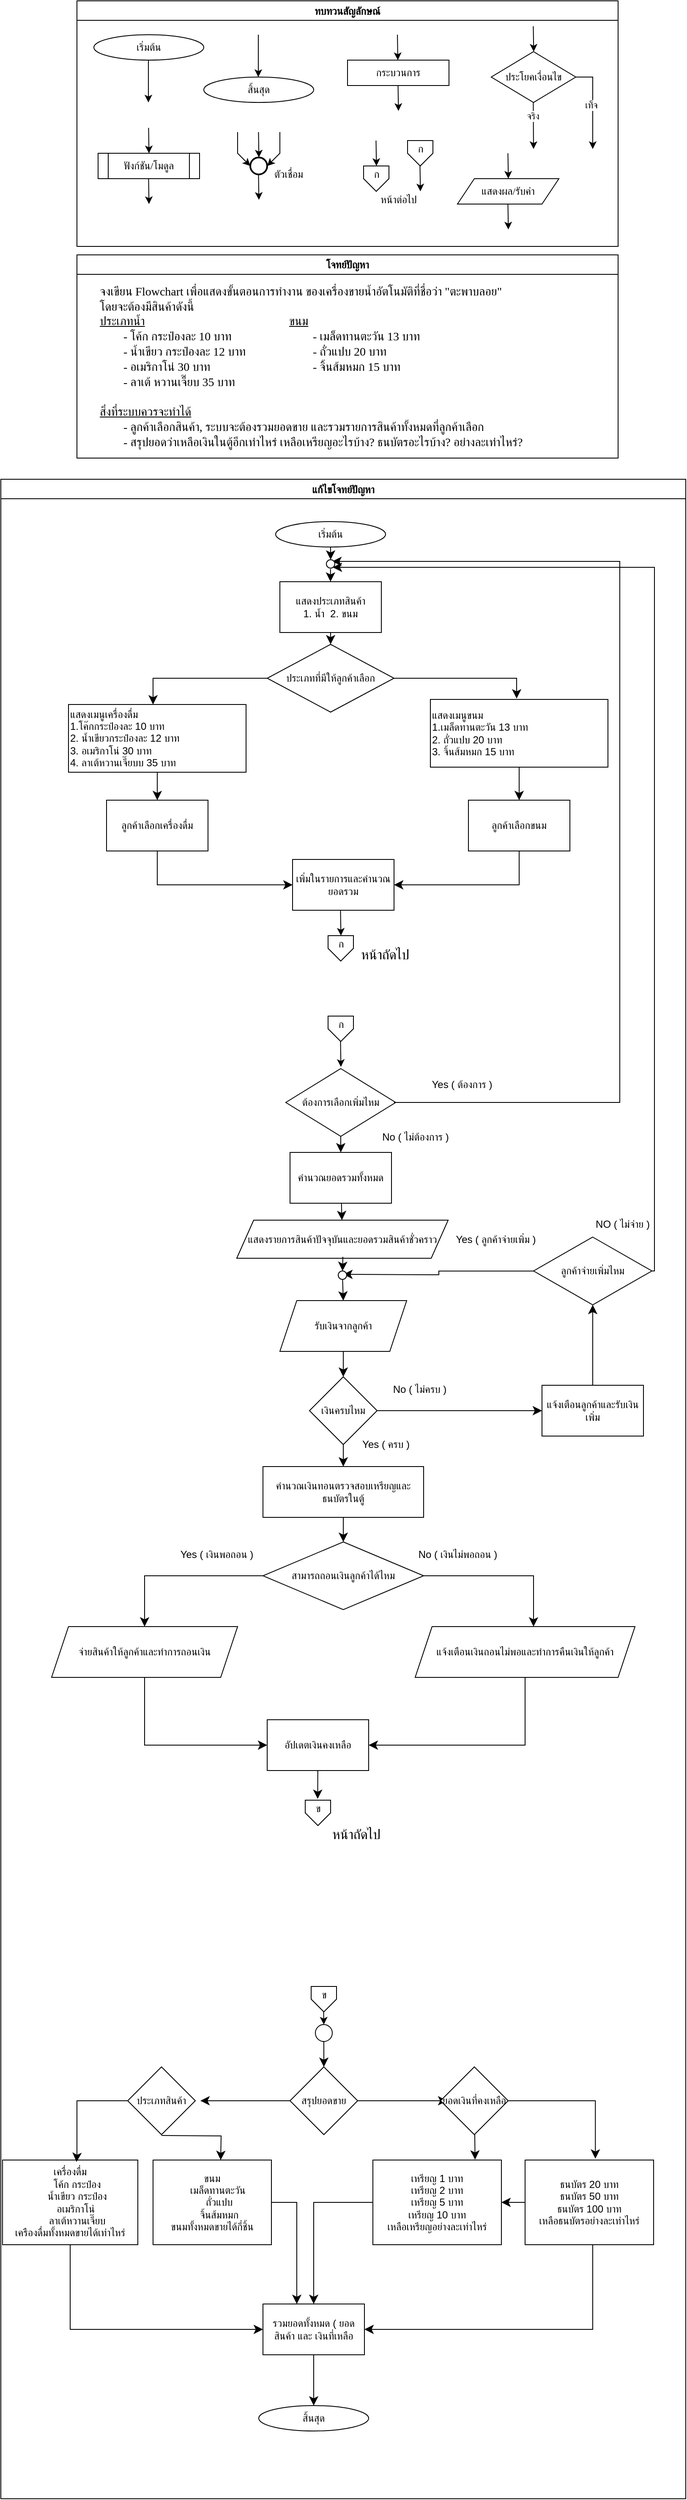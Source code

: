 <mxfile version="28.0.1" pages="2">
  <diagram name="หน้า-1" id="SdS4YeKjeR9Krvu_MQd6">
    <mxGraphModel grid="1" page="1" gridSize="10" guides="1" tooltips="1" connect="1" arrows="1" fold="1" pageScale="1" pageWidth="827" pageHeight="1169" math="0" shadow="0">
      <root>
        <mxCell id="0" />
        <mxCell id="1" parent="0" />
        <mxCell id="hnG4WWiMFBisvMHq2FyZ-1" value="ทบทวนสัญลักษณ์" style="swimlane;fontFamily=Sarabun;fontSource=https%3A%2F%2Ffonts.googleapis.com%2Fcss%3Ffamily%3DSarabun;" vertex="1" parent="1">
          <mxGeometry x="-720" y="20" width="640" height="290" as="geometry" />
        </mxCell>
        <mxCell id="hnG4WWiMFBisvMHq2FyZ-2" value="&lt;font data-font-src=&quot;https://fonts.googleapis.com/css?family=Sarabun&quot; face=&quot;Sarabun&quot;&gt;เริ่มต้น&lt;/font&gt;" style="ellipse;whiteSpace=wrap;html=1;" vertex="1" parent="hnG4WWiMFBisvMHq2FyZ-1">
          <mxGeometry x="20" y="40" width="130" height="30" as="geometry" />
        </mxCell>
        <mxCell id="hnG4WWiMFBisvMHq2FyZ-3" value="" style="endArrow=classic;html=1;rounded=0;" edge="1" parent="hnG4WWiMFBisvMHq2FyZ-1">
          <mxGeometry width="50" height="50" relative="1" as="geometry">
            <mxPoint x="84.5" y="70" as="sourcePoint" />
            <mxPoint x="84.5" y="120" as="targetPoint" />
          </mxGeometry>
        </mxCell>
        <mxCell id="hnG4WWiMFBisvMHq2FyZ-4" value="&lt;font face=&quot;Sarabun&quot;&gt;สิ้นสุด&lt;/font&gt;" style="ellipse;whiteSpace=wrap;html=1;" vertex="1" parent="hnG4WWiMFBisvMHq2FyZ-1">
          <mxGeometry x="150" y="90" width="130" height="30" as="geometry" />
        </mxCell>
        <mxCell id="hnG4WWiMFBisvMHq2FyZ-5" value="" style="endArrow=classic;html=1;rounded=0;" edge="1" parent="hnG4WWiMFBisvMHq2FyZ-1">
          <mxGeometry width="50" height="50" relative="1" as="geometry">
            <mxPoint x="214.5" y="40" as="sourcePoint" />
            <mxPoint x="214.5" y="90" as="targetPoint" />
          </mxGeometry>
        </mxCell>
        <mxCell id="hnG4WWiMFBisvMHq2FyZ-6" value="กระบวนการ" style="rounded=0;whiteSpace=wrap;html=1;fontFamily=Sarabun;fontSource=https%3A%2F%2Ffonts.googleapis.com%2Fcss%3Ffamily%3DSarabun;" vertex="1" parent="hnG4WWiMFBisvMHq2FyZ-1">
          <mxGeometry x="320" y="70" width="120" height="30" as="geometry" />
        </mxCell>
        <mxCell id="hnG4WWiMFBisvMHq2FyZ-7" value="" style="endArrow=classic;html=1;rounded=0;" edge="1" parent="hnG4WWiMFBisvMHq2FyZ-1">
          <mxGeometry width="50" height="50" relative="1" as="geometry">
            <mxPoint x="379" y="40" as="sourcePoint" />
            <mxPoint x="379.5" y="70" as="targetPoint" />
          </mxGeometry>
        </mxCell>
        <mxCell id="hnG4WWiMFBisvMHq2FyZ-8" value="" style="endArrow=classic;html=1;rounded=0;" edge="1" parent="hnG4WWiMFBisvMHq2FyZ-1">
          <mxGeometry width="50" height="50" relative="1" as="geometry">
            <mxPoint x="379.75" y="100" as="sourcePoint" />
            <mxPoint x="380.25" y="130" as="targetPoint" />
          </mxGeometry>
        </mxCell>
        <mxCell id="hnG4WWiMFBisvMHq2FyZ-9" value="ประโยคเงื่อนไข" style="rhombus;whiteSpace=wrap;html=1;fontFamily=Sarabun;fontSource=https%3A%2F%2Ffonts.googleapis.com%2Fcss%3Ffamily%3DSarabun;" vertex="1" parent="hnG4WWiMFBisvMHq2FyZ-1">
          <mxGeometry x="490" y="60" width="100" height="60" as="geometry" />
        </mxCell>
        <mxCell id="hnG4WWiMFBisvMHq2FyZ-10" value="" style="endArrow=classic;html=1;rounded=0;" edge="1" parent="hnG4WWiMFBisvMHq2FyZ-1">
          <mxGeometry width="50" height="50" relative="1" as="geometry">
            <mxPoint x="539.71" y="30" as="sourcePoint" />
            <mxPoint x="540.21" y="60" as="targetPoint" />
          </mxGeometry>
        </mxCell>
        <mxCell id="hnG4WWiMFBisvMHq2FyZ-11" value="" style="endArrow=classic;html=1;rounded=0;" edge="1" parent="hnG4WWiMFBisvMHq2FyZ-1">
          <mxGeometry width="50" height="50" relative="1" as="geometry">
            <mxPoint x="539.71" y="120" as="sourcePoint" />
            <mxPoint x="540" y="175" as="targetPoint" />
          </mxGeometry>
        </mxCell>
        <mxCell id="hnG4WWiMFBisvMHq2FyZ-12" value="จริง" style="edgeLabel;html=1;align=center;verticalAlign=middle;resizable=0;points=[];fontFamily=Sarabun;fontSource=https%3A%2F%2Ffonts.googleapis.com%2Fcss%3Ffamily%3DSarabun;" vertex="1" connectable="0" parent="hnG4WWiMFBisvMHq2FyZ-11">
          <mxGeometry x="-0.414" y="-1" relative="1" as="geometry">
            <mxPoint as="offset" />
          </mxGeometry>
        </mxCell>
        <mxCell id="hnG4WWiMFBisvMHq2FyZ-13" value="" style="endArrow=classic;html=1;rounded=0;exitX=1;exitY=0.5;exitDx=0;exitDy=0;" edge="1" parent="hnG4WWiMFBisvMHq2FyZ-1" source="hnG4WWiMFBisvMHq2FyZ-9">
          <mxGeometry width="50" height="50" relative="1" as="geometry">
            <mxPoint x="620" y="95" as="sourcePoint" />
            <mxPoint x="610" y="175" as="targetPoint" />
            <Array as="points">
              <mxPoint x="610" y="90" />
            </Array>
          </mxGeometry>
        </mxCell>
        <mxCell id="hnG4WWiMFBisvMHq2FyZ-14" value="&lt;font data-font-src=&quot;https://fonts.googleapis.com/css?family=Sarabun&quot; face=&quot;Sarabun&quot;&gt;เท็จ&lt;/font&gt;" style="edgeLabel;html=1;align=center;verticalAlign=middle;resizable=0;points=[];" vertex="1" connectable="0" parent="hnG4WWiMFBisvMHq2FyZ-13">
          <mxGeometry x="-0.002" y="-2" relative="1" as="geometry">
            <mxPoint as="offset" />
          </mxGeometry>
        </mxCell>
        <mxCell id="hnG4WWiMFBisvMHq2FyZ-15" value="&lt;font data-font-src=&quot;https://fonts.googleapis.com/css?family=Sarabun&quot; face=&quot;Sarabun&quot;&gt;ฟังก์ชัน/โมดูล&lt;/font&gt;" style="shape=process;whiteSpace=wrap;html=1;backgroundOutline=1;" vertex="1" parent="hnG4WWiMFBisvMHq2FyZ-1">
          <mxGeometry x="25" y="180" width="120" height="30" as="geometry" />
        </mxCell>
        <mxCell id="hnG4WWiMFBisvMHq2FyZ-16" value="" style="endArrow=classic;html=1;rounded=0;" edge="1" parent="hnG4WWiMFBisvMHq2FyZ-1">
          <mxGeometry width="50" height="50" relative="1" as="geometry">
            <mxPoint x="84.71" y="150" as="sourcePoint" />
            <mxPoint x="85.21" y="180" as="targetPoint" />
          </mxGeometry>
        </mxCell>
        <mxCell id="hnG4WWiMFBisvMHq2FyZ-17" value="" style="endArrow=classic;html=1;rounded=0;" edge="1" parent="hnG4WWiMFBisvMHq2FyZ-1">
          <mxGeometry width="50" height="50" relative="1" as="geometry">
            <mxPoint x="84.71" y="210" as="sourcePoint" />
            <mxPoint x="85.21" y="240" as="targetPoint" />
          </mxGeometry>
        </mxCell>
        <mxCell id="hnG4WWiMFBisvMHq2FyZ-18" value="" style="strokeWidth=2;html=1;shape=mxgraph.flowchart.start_2;whiteSpace=wrap;" vertex="1" parent="hnG4WWiMFBisvMHq2FyZ-1">
          <mxGeometry x="205" y="185" width="20" height="20" as="geometry" />
        </mxCell>
        <mxCell id="hnG4WWiMFBisvMHq2FyZ-19" value="" style="endArrow=classic;html=1;rounded=0;" edge="1" parent="hnG4WWiMFBisvMHq2FyZ-1">
          <mxGeometry width="50" height="50" relative="1" as="geometry">
            <mxPoint x="214.71" y="155" as="sourcePoint" />
            <mxPoint x="215.21" y="185" as="targetPoint" />
          </mxGeometry>
        </mxCell>
        <mxCell id="hnG4WWiMFBisvMHq2FyZ-20" value="" style="endArrow=classic;html=1;rounded=0;entryX=0;entryY=0.5;entryDx=0;entryDy=0;entryPerimeter=0;" edge="1" parent="hnG4WWiMFBisvMHq2FyZ-1" target="hnG4WWiMFBisvMHq2FyZ-18">
          <mxGeometry width="50" height="50" relative="1" as="geometry">
            <mxPoint x="190.0" y="155" as="sourcePoint" />
            <mxPoint x="190.5" y="185" as="targetPoint" />
            <Array as="points">
              <mxPoint x="190" y="180" />
            </Array>
          </mxGeometry>
        </mxCell>
        <mxCell id="hnG4WWiMFBisvMHq2FyZ-21" value="" style="endArrow=classic;html=1;rounded=0;entryX=1;entryY=0.5;entryDx=0;entryDy=0;entryPerimeter=0;" edge="1" parent="hnG4WWiMFBisvMHq2FyZ-1" target="hnG4WWiMFBisvMHq2FyZ-18">
          <mxGeometry width="50" height="50" relative="1" as="geometry">
            <mxPoint x="240.0" y="155" as="sourcePoint" />
            <mxPoint x="240.5" y="185" as="targetPoint" />
            <Array as="points">
              <mxPoint x="240" y="180" />
            </Array>
          </mxGeometry>
        </mxCell>
        <mxCell id="hnG4WWiMFBisvMHq2FyZ-22" value="" style="endArrow=classic;html=1;rounded=0;" edge="1" parent="hnG4WWiMFBisvMHq2FyZ-1">
          <mxGeometry width="50" height="50" relative="1" as="geometry">
            <mxPoint x="214.71" y="205" as="sourcePoint" />
            <mxPoint x="215.21" y="235" as="targetPoint" />
          </mxGeometry>
        </mxCell>
        <mxCell id="hnG4WWiMFBisvMHq2FyZ-23" value="&lt;font data-font-src=&quot;https://fonts.googleapis.com/css?family=Sarabun&quot; face=&quot;Sarabun&quot;&gt;ตัวเชื่อม&lt;/font&gt;" style="text;html=1;align=center;verticalAlign=middle;resizable=0;points=[];autosize=1;strokeColor=none;fillColor=none;" vertex="1" parent="hnG4WWiMFBisvMHq2FyZ-1">
          <mxGeometry x="220" y="190" width="60" height="30" as="geometry" />
        </mxCell>
        <mxCell id="hnG4WWiMFBisvMHq2FyZ-24" value="" style="endArrow=classic;html=1;rounded=0;" edge="1" parent="hnG4WWiMFBisvMHq2FyZ-1">
          <mxGeometry width="50" height="50" relative="1" as="geometry">
            <mxPoint x="353.71" y="165" as="sourcePoint" />
            <mxPoint x="354.21" y="195" as="targetPoint" />
          </mxGeometry>
        </mxCell>
        <mxCell id="hnG4WWiMFBisvMHq2FyZ-25" value="" style="verticalLabelPosition=bottom;verticalAlign=top;html=1;shape=offPageConnector;rounded=0;size=0.5;" vertex="1" parent="hnG4WWiMFBisvMHq2FyZ-1">
          <mxGeometry x="339" y="195" width="30" height="30" as="geometry" />
        </mxCell>
        <mxCell id="hnG4WWiMFBisvMHq2FyZ-26" value="" style="endArrow=classic;html=1;rounded=0;" edge="1" parent="hnG4WWiMFBisvMHq2FyZ-1">
          <mxGeometry width="50" height="50" relative="1" as="geometry">
            <mxPoint x="405.71" y="195" as="sourcePoint" />
            <mxPoint x="406.21" y="225" as="targetPoint" />
          </mxGeometry>
        </mxCell>
        <mxCell id="hnG4WWiMFBisvMHq2FyZ-27" value="" style="verticalLabelPosition=bottom;verticalAlign=top;html=1;shape=offPageConnector;rounded=0;size=0.5;" vertex="1" parent="hnG4WWiMFBisvMHq2FyZ-1">
          <mxGeometry x="391" y="165" width="30" height="30" as="geometry" />
        </mxCell>
        <mxCell id="hnG4WWiMFBisvMHq2FyZ-28" value="หน้าต่อไป" style="text;html=1;align=center;verticalAlign=middle;resizable=0;points=[];autosize=1;strokeColor=none;fillColor=none;fontFamily=Sarabun;fontSource=https%3A%2F%2Ffonts.googleapis.com%2Fcss%3Ffamily%3DSarabun;" vertex="1" parent="hnG4WWiMFBisvMHq2FyZ-1">
          <mxGeometry x="345" y="220" width="70" height="30" as="geometry" />
        </mxCell>
        <mxCell id="hnG4WWiMFBisvMHq2FyZ-29" value="ก" style="text;html=1;align=center;verticalAlign=middle;resizable=0;points=[];autosize=1;strokeColor=none;fillColor=none;fontFamily=Sarabun;fontSource=https%3A%2F%2Ffonts.googleapis.com%2Fcss%3Ffamily%3DSarabun;" vertex="1" parent="hnG4WWiMFBisvMHq2FyZ-1">
          <mxGeometry x="339" y="190" width="30" height="30" as="geometry" />
        </mxCell>
        <mxCell id="hnG4WWiMFBisvMHq2FyZ-30" value="ก" style="text;html=1;align=center;verticalAlign=middle;resizable=0;points=[];autosize=1;strokeColor=none;fillColor=none;fontFamily=Sarabun;fontSource=https%3A%2F%2Ffonts.googleapis.com%2Fcss%3Ffamily%3DSarabun;" vertex="1" parent="hnG4WWiMFBisvMHq2FyZ-1">
          <mxGeometry x="391" y="160" width="30" height="30" as="geometry" />
        </mxCell>
        <mxCell id="hnG4WWiMFBisvMHq2FyZ-31" value="แสดงผล/รับค่า" style="shape=parallelogram;perimeter=parallelogramPerimeter;whiteSpace=wrap;html=1;fixedSize=1;fontFamily=Sarabun;fontSource=https%3A%2F%2Ffonts.googleapis.com%2Fcss%3Ffamily%3DSarabun;" vertex="1" parent="hnG4WWiMFBisvMHq2FyZ-1">
          <mxGeometry x="450" y="210" width="120" height="30" as="geometry" />
        </mxCell>
        <mxCell id="hnG4WWiMFBisvMHq2FyZ-32" value="" style="endArrow=classic;html=1;rounded=0;" edge="1" parent="hnG4WWiMFBisvMHq2FyZ-1">
          <mxGeometry width="50" height="50" relative="1" as="geometry">
            <mxPoint x="509.71" y="180" as="sourcePoint" />
            <mxPoint x="510.21" y="210" as="targetPoint" />
          </mxGeometry>
        </mxCell>
        <mxCell id="hnG4WWiMFBisvMHq2FyZ-33" value="" style="endArrow=classic;html=1;rounded=0;" edge="1" parent="hnG4WWiMFBisvMHq2FyZ-1">
          <mxGeometry width="50" height="50" relative="1" as="geometry">
            <mxPoint x="509.71" y="240" as="sourcePoint" />
            <mxPoint x="510.21" y="270" as="targetPoint" />
          </mxGeometry>
        </mxCell>
        <mxCell id="hnG4WWiMFBisvMHq2FyZ-34" value="แก้ไขโจทย์ปัญหา" style="swimlane;fontFamily=Sarabun;fontSource=https%3A%2F%2Ffonts.googleapis.com%2Fcss%3Ffamily%3DSarabun;" vertex="1" parent="1">
          <mxGeometry x="-810" y="585" width="810" height="2385" as="geometry" />
        </mxCell>
        <mxCell id="hnG4WWiMFBisvMHq2FyZ-80" value="" style="edgeStyle=none;curved=1;rounded=0;orthogonalLoop=1;jettySize=auto;html=1;fontSize=12;startSize=8;endSize=8;" edge="1" parent="hnG4WWiMFBisvMHq2FyZ-34" source="hnG4WWiMFBisvMHq2FyZ-35">
          <mxGeometry relative="1" as="geometry">
            <mxPoint x="390" y="95" as="targetPoint" />
          </mxGeometry>
        </mxCell>
        <mxCell id="hnG4WWiMFBisvMHq2FyZ-35" value="&lt;font data-font-src=&quot;https://fonts.googleapis.com/css?family=Sarabun&quot; face=&quot;Sarabun&quot;&gt;เริ่มต้น&lt;/font&gt;" style="ellipse;whiteSpace=wrap;html=1;" vertex="1" parent="hnG4WWiMFBisvMHq2FyZ-34">
          <mxGeometry x="325" y="50" width="130" height="30" as="geometry" />
        </mxCell>
        <mxCell id="hnG4WWiMFBisvMHq2FyZ-48" value="" style="edgeStyle=none;curved=1;rounded=0;orthogonalLoop=1;jettySize=auto;html=1;fontSize=12;startSize=8;endSize=8;" edge="1" parent="hnG4WWiMFBisvMHq2FyZ-34" source="hnG4WWiMFBisvMHq2FyZ-39" target="hnG4WWiMFBisvMHq2FyZ-47">
          <mxGeometry relative="1" as="geometry" />
        </mxCell>
        <mxCell id="hnG4WWiMFBisvMHq2FyZ-39" value="แสดงประเภทสินค้า&lt;div&gt;1. น้ำ &amp;nbsp;2. ขนม&lt;/div&gt;" style="whiteSpace=wrap;html=1;" vertex="1" parent="hnG4WWiMFBisvMHq2FyZ-34">
          <mxGeometry x="330" y="121" width="120" height="60" as="geometry" />
        </mxCell>
        <mxCell id="hnG4WWiMFBisvMHq2FyZ-50" value="" style="edgeStyle=orthogonalEdgeStyle;rounded=0;orthogonalLoop=1;jettySize=auto;html=1;fontSize=12;startSize=8;endSize=8;" edge="1" parent="hnG4WWiMFBisvMHq2FyZ-34" source="hnG4WWiMFBisvMHq2FyZ-47" target="hnG4WWiMFBisvMHq2FyZ-49">
          <mxGeometry relative="1" as="geometry">
            <Array as="points">
              <mxPoint x="180" y="235" />
            </Array>
          </mxGeometry>
        </mxCell>
        <mxCell id="hnG4WWiMFBisvMHq2FyZ-52" value="" style="edgeStyle=orthogonalEdgeStyle;rounded=0;orthogonalLoop=1;jettySize=auto;html=1;fontSize=12;startSize=8;endSize=8;" edge="1" parent="hnG4WWiMFBisvMHq2FyZ-34" source="hnG4WWiMFBisvMHq2FyZ-47">
          <mxGeometry relative="1" as="geometry">
            <mxPoint x="610" y="259" as="targetPoint" />
            <Array as="points">
              <mxPoint x="610" y="235" />
            </Array>
          </mxGeometry>
        </mxCell>
        <mxCell id="hnG4WWiMFBisvMHq2FyZ-47" value="ประเภทที่มีให้ลูกค้าเลือก" style="rhombus;whiteSpace=wrap;html=1;" vertex="1" parent="hnG4WWiMFBisvMHq2FyZ-34">
          <mxGeometry x="315" y="195" width="150" height="80" as="geometry" />
        </mxCell>
        <mxCell id="hnG4WWiMFBisvMHq2FyZ-58" value="" style="edgeStyle=none;curved=1;rounded=0;orthogonalLoop=1;jettySize=auto;html=1;fontSize=12;startSize=8;endSize=8;" edge="1" parent="hnG4WWiMFBisvMHq2FyZ-34" source="hnG4WWiMFBisvMHq2FyZ-49" target="hnG4WWiMFBisvMHq2FyZ-54">
          <mxGeometry relative="1" as="geometry" />
        </mxCell>
        <mxCell id="hnG4WWiMFBisvMHq2FyZ-49" value="&lt;div&gt;แสดงเมนูเครื่องดื่ม&lt;br&gt;&lt;/div&gt;&lt;div style=&quot;&quot;&gt;&lt;span style=&quot;white-space: pre;&quot;&gt;1.โค๊กกระป๋องละ 10 บาท&lt;/span&gt;&lt;br&gt;&lt;/div&gt;&lt;div style=&quot;&quot;&gt;&lt;span style=&quot;white-space: pre;&quot;&gt;2. น้ำเขียวกระป๋องละ 12 บาท&lt;/span&gt;&lt;/div&gt;&lt;div style=&quot;&quot;&gt;&lt;span style=&quot;white-space: pre;&quot;&gt;3. อเมริกาโน่ 30 บาท&lt;/span&gt;&lt;/div&gt;&lt;div style=&quot;&quot;&gt;&lt;span style=&quot;white-space: pre;&quot;&gt;4. ลาเต้หวานเจี๊ยบบ 35 บาท &lt;/span&gt;&lt;/div&gt;" style="whiteSpace=wrap;html=1;align=left;" vertex="1" parent="hnG4WWiMFBisvMHq2FyZ-34">
          <mxGeometry x="80" y="266" width="210" height="80" as="geometry" />
        </mxCell>
        <mxCell id="hnG4WWiMFBisvMHq2FyZ-57" value="" style="edgeStyle=none;curved=1;rounded=0;orthogonalLoop=1;jettySize=auto;html=1;fontSize=12;startSize=8;endSize=8;" edge="1" parent="hnG4WWiMFBisvMHq2FyZ-34" source="hnG4WWiMFBisvMHq2FyZ-53" target="hnG4WWiMFBisvMHq2FyZ-56">
          <mxGeometry relative="1" as="geometry" />
        </mxCell>
        <mxCell id="hnG4WWiMFBisvMHq2FyZ-53" value="&lt;div&gt;แสดงเมนูขนม&lt;br&gt;&lt;/div&gt;&lt;div style=&quot;&quot;&gt;&lt;span style=&quot;white-space: pre;&quot;&gt;1.เมล็ดทานตะวัน 13 บาท&lt;/span&gt;&lt;br&gt;&lt;/div&gt;&lt;div style=&quot;&quot;&gt;&lt;span style=&quot;white-space: pre;&quot;&gt;2. ถั่วแปบ 20 บาท&lt;/span&gt;&lt;/div&gt;&lt;div style=&quot;&quot;&gt;&lt;span style=&quot;white-space: pre;&quot;&gt;3. จิ้นส้มหมก 15 บาท&lt;/span&gt;&lt;span style=&quot;white-space: pre;&quot;&gt; &lt;/span&gt;&lt;/div&gt;" style="whiteSpace=wrap;html=1;align=left;" vertex="1" parent="hnG4WWiMFBisvMHq2FyZ-34">
          <mxGeometry x="508" y="260" width="210" height="80" as="geometry" />
        </mxCell>
        <mxCell id="hnG4WWiMFBisvMHq2FyZ-70" value="" style="edgeStyle=orthogonalEdgeStyle;rounded=0;orthogonalLoop=1;jettySize=auto;html=1;fontSize=12;startSize=8;endSize=8;" edge="1" parent="hnG4WWiMFBisvMHq2FyZ-34" source="hnG4WWiMFBisvMHq2FyZ-54" target="hnG4WWiMFBisvMHq2FyZ-69">
          <mxGeometry relative="1" as="geometry">
            <Array as="points">
              <mxPoint x="185" y="479" />
            </Array>
          </mxGeometry>
        </mxCell>
        <mxCell id="hnG4WWiMFBisvMHq2FyZ-54" value="ลูกค้าเลือกเครื่องดื่ม" style="whiteSpace=wrap;html=1;align=center;" vertex="1" parent="hnG4WWiMFBisvMHq2FyZ-34">
          <mxGeometry x="125" y="379" width="120" height="60" as="geometry" />
        </mxCell>
        <mxCell id="hnG4WWiMFBisvMHq2FyZ-68" value="" style="edgeStyle=orthogonalEdgeStyle;rounded=0;orthogonalLoop=1;jettySize=auto;html=1;fontSize=12;startSize=8;endSize=8;" edge="1" parent="hnG4WWiMFBisvMHq2FyZ-34" source="hnG4WWiMFBisvMHq2FyZ-56" target="hnG4WWiMFBisvMHq2FyZ-67">
          <mxGeometry relative="1" as="geometry">
            <Array as="points">
              <mxPoint x="613" y="479" />
            </Array>
          </mxGeometry>
        </mxCell>
        <mxCell id="hnG4WWiMFBisvMHq2FyZ-56" value="ลูกค้าเลือกขนม" style="whiteSpace=wrap;html=1;align=center;" vertex="1" parent="hnG4WWiMFBisvMHq2FyZ-34">
          <mxGeometry x="553" y="379" width="120" height="60" as="geometry" />
        </mxCell>
        <mxCell id="hnG4WWiMFBisvMHq2FyZ-66" value="" style="whiteSpace=wrap;html=1;" vertex="1" parent="hnG4WWiMFBisvMHq2FyZ-34">
          <mxGeometry x="345" y="449" width="120" height="60" as="geometry" />
        </mxCell>
        <mxCell id="hnG4WWiMFBisvMHq2FyZ-67" value="" style="whiteSpace=wrap;html=1;" vertex="1" parent="hnG4WWiMFBisvMHq2FyZ-34">
          <mxGeometry x="345" y="449" width="120" height="60" as="geometry" />
        </mxCell>
        <mxCell id="hnG4WWiMFBisvMHq2FyZ-69" value="เพิ่มในรายการและคำนวณยอดรวม" style="whiteSpace=wrap;html=1;" vertex="1" parent="hnG4WWiMFBisvMHq2FyZ-34">
          <mxGeometry x="345" y="449" width="120" height="60" as="geometry" />
        </mxCell>
        <mxCell id="hnG4WWiMFBisvMHq2FyZ-71" value="" style="endArrow=classic;html=1;rounded=0;" edge="1" parent="hnG4WWiMFBisvMHq2FyZ-34">
          <mxGeometry width="50" height="50" relative="1" as="geometry">
            <mxPoint x="401.71" y="664" as="sourcePoint" />
            <mxPoint x="402.21" y="694" as="targetPoint" />
          </mxGeometry>
        </mxCell>
        <mxCell id="hnG4WWiMFBisvMHq2FyZ-72" value="" style="verticalLabelPosition=bottom;verticalAlign=top;html=1;shape=offPageConnector;rounded=0;size=0.5;" vertex="1" parent="hnG4WWiMFBisvMHq2FyZ-34">
          <mxGeometry x="387" y="634" width="30" height="30" as="geometry" />
        </mxCell>
        <mxCell id="hnG4WWiMFBisvMHq2FyZ-73" value="ก" style="text;html=1;align=center;verticalAlign=middle;resizable=0;points=[];autosize=1;strokeColor=none;fillColor=none;fontFamily=Sarabun;fontSource=https%3A%2F%2Ffonts.googleapis.com%2Fcss%3Ffamily%3DSarabun;" vertex="1" parent="hnG4WWiMFBisvMHq2FyZ-34">
          <mxGeometry x="387" y="629" width="30" height="30" as="geometry" />
        </mxCell>
        <mxCell id="hnG4WWiMFBisvMHq2FyZ-74" value="" style="endArrow=classic;html=1;rounded=0;" edge="1" parent="hnG4WWiMFBisvMHq2FyZ-34">
          <mxGeometry width="50" height="50" relative="1" as="geometry">
            <mxPoint x="401.71" y="509" as="sourcePoint" />
            <mxPoint x="402.21" y="539" as="targetPoint" />
          </mxGeometry>
        </mxCell>
        <mxCell id="hnG4WWiMFBisvMHq2FyZ-75" value="" style="verticalLabelPosition=bottom;verticalAlign=top;html=1;shape=offPageConnector;rounded=0;size=0.5;" vertex="1" parent="hnG4WWiMFBisvMHq2FyZ-34">
          <mxGeometry x="387" y="539" width="30" height="30" as="geometry" />
        </mxCell>
        <mxCell id="hnG4WWiMFBisvMHq2FyZ-76" value="ก" style="text;html=1;align=center;verticalAlign=middle;resizable=0;points=[];autosize=1;strokeColor=none;fillColor=none;fontFamily=Sarabun;fontSource=https%3A%2F%2Ffonts.googleapis.com%2Fcss%3Ffamily%3DSarabun;" vertex="1" parent="hnG4WWiMFBisvMHq2FyZ-34">
          <mxGeometry x="387" y="534" width="30" height="30" as="geometry" />
        </mxCell>
        <mxCell id="hnG4WWiMFBisvMHq2FyZ-88" value="" style="edgeStyle=none;curved=1;rounded=0;orthogonalLoop=1;jettySize=auto;html=1;fontSize=12;startSize=8;endSize=8;" edge="1" parent="hnG4WWiMFBisvMHq2FyZ-34" source="hnG4WWiMFBisvMHq2FyZ-77" target="hnG4WWiMFBisvMHq2FyZ-87">
          <mxGeometry relative="1" as="geometry" />
        </mxCell>
        <mxCell id="hnG4WWiMFBisvMHq2FyZ-77" value="ต้องการเลือกเพิ่มไหม" style="rhombus;whiteSpace=wrap;html=1;" vertex="1" parent="hnG4WWiMFBisvMHq2FyZ-34">
          <mxGeometry x="337" y="696" width="130" height="80" as="geometry" />
        </mxCell>
        <mxCell id="hnG4WWiMFBisvMHq2FyZ-78" value="" style="edgeStyle=orthogonalEdgeStyle;orthogonalLoop=1;jettySize=auto;html=1;rounded=0;fontSize=12;startSize=8;endSize=8;" edge="1" parent="hnG4WWiMFBisvMHq2FyZ-34">
          <mxGeometry width="140" relative="1" as="geometry">
            <mxPoint x="472" y="736" as="sourcePoint" />
            <mxPoint x="392" y="97" as="targetPoint" />
            <Array as="points">
              <mxPoint x="465" y="736" />
              <mxPoint x="732" y="736" />
              <mxPoint x="732" y="97" />
            </Array>
          </mxGeometry>
        </mxCell>
        <mxCell id="hnG4WWiMFBisvMHq2FyZ-81" value="" style="ellipse;whiteSpace=wrap;html=1;" vertex="1" parent="hnG4WWiMFBisvMHq2FyZ-34">
          <mxGeometry x="385" y="95" width="10" height="10" as="geometry" />
        </mxCell>
        <mxCell id="hnG4WWiMFBisvMHq2FyZ-83" value="" style="edgeStyle=none;curved=1;rounded=0;orthogonalLoop=1;jettySize=auto;html=1;fontSize=12;startSize=8;endSize=8;" edge="1" parent="hnG4WWiMFBisvMHq2FyZ-34">
          <mxGeometry relative="1" as="geometry">
            <mxPoint x="389.88" y="106" as="sourcePoint" />
            <mxPoint x="389.88" y="121" as="targetPoint" />
          </mxGeometry>
        </mxCell>
        <mxCell id="hnG4WWiMFBisvMHq2FyZ-85" value="Yes ( ต้องการ )" style="text;html=1;align=center;verticalAlign=middle;resizable=0;points=[];autosize=1;strokeColor=none;fillColor=none;fontSize=12;" vertex="1" parent="hnG4WWiMFBisvMHq2FyZ-34">
          <mxGeometry x="495" y="699.5" width="100" height="30" as="geometry" />
        </mxCell>
        <mxCell id="hnG4WWiMFBisvMHq2FyZ-86" value="No ( ไม่ต้องการ )" style="text;html=1;align=center;verticalAlign=middle;resizable=0;points=[];autosize=1;strokeColor=none;fillColor=none;fontSize=12;" vertex="1" parent="hnG4WWiMFBisvMHq2FyZ-34">
          <mxGeometry x="435" y="762" width="110" height="30" as="geometry" />
        </mxCell>
        <mxCell id="hnG4WWiMFBisvMHq2FyZ-91" value="" style="edgeStyle=none;curved=1;rounded=0;orthogonalLoop=1;jettySize=auto;html=1;fontSize=12;startSize=8;endSize=8;" edge="1" parent="hnG4WWiMFBisvMHq2FyZ-34" source="hnG4WWiMFBisvMHq2FyZ-87" target="hnG4WWiMFBisvMHq2FyZ-90">
          <mxGeometry relative="1" as="geometry" />
        </mxCell>
        <mxCell id="hnG4WWiMFBisvMHq2FyZ-87" value="คำนวณยอดรวมทั้งหมด" style="whiteSpace=wrap;html=1;" vertex="1" parent="hnG4WWiMFBisvMHq2FyZ-34">
          <mxGeometry x="342" y="795" width="120" height="60" as="geometry" />
        </mxCell>
        <mxCell id="hnG4WWiMFBisvMHq2FyZ-90" value="แสดงรายการสินค้าปัจจุบันและยอดรวมสินค้าชั่วคราว" style="shape=parallelogram;perimeter=parallelogramPerimeter;whiteSpace=wrap;html=1;fixedSize=1;" vertex="1" parent="hnG4WWiMFBisvMHq2FyZ-34">
          <mxGeometry x="279" y="875" width="250" height="45" as="geometry" />
        </mxCell>
        <mxCell id="hnG4WWiMFBisvMHq2FyZ-99" value="" style="edgeStyle=none;curved=1;rounded=0;orthogonalLoop=1;jettySize=auto;html=1;fontSize=12;startSize=8;endSize=8;" edge="1" parent="hnG4WWiMFBisvMHq2FyZ-34" source="hnG4WWiMFBisvMHq2FyZ-92" target="hnG4WWiMFBisvMHq2FyZ-98">
          <mxGeometry relative="1" as="geometry" />
        </mxCell>
        <mxCell id="hnG4WWiMFBisvMHq2FyZ-92" value="รับเงินจากลูกค้า" style="shape=parallelogram;perimeter=parallelogramPerimeter;whiteSpace=wrap;html=1;fixedSize=1;" vertex="1" parent="hnG4WWiMFBisvMHq2FyZ-34">
          <mxGeometry x="330" y="970" width="150" height="60" as="geometry" />
        </mxCell>
        <mxCell id="hnG4WWiMFBisvMHq2FyZ-102" value="" style="edgeStyle=none;curved=1;rounded=0;orthogonalLoop=1;jettySize=auto;html=1;fontSize=12;startSize=8;endSize=8;" edge="1" parent="hnG4WWiMFBisvMHq2FyZ-34" source="hnG4WWiMFBisvMHq2FyZ-98" target="hnG4WWiMFBisvMHq2FyZ-101">
          <mxGeometry relative="1" as="geometry" />
        </mxCell>
        <mxCell id="hnG4WWiMFBisvMHq2FyZ-98" value="เงินครบไหม" style="rhombus;whiteSpace=wrap;html=1;" vertex="1" parent="hnG4WWiMFBisvMHq2FyZ-34">
          <mxGeometry x="365" y="1060" width="80" height="80" as="geometry" />
        </mxCell>
        <mxCell id="hnG4WWiMFBisvMHq2FyZ-110" value="" style="edgeStyle=none;curved=1;rounded=0;orthogonalLoop=1;jettySize=auto;html=1;fontSize=12;startSize=8;endSize=8;" edge="1" parent="hnG4WWiMFBisvMHq2FyZ-34" source="hnG4WWiMFBisvMHq2FyZ-101" target="hnG4WWiMFBisvMHq2FyZ-109">
          <mxGeometry relative="1" as="geometry" />
        </mxCell>
        <mxCell id="hnG4WWiMFBisvMHq2FyZ-101" value="แจ้งเตือนลูกค้าและรับเงินเพิ่ม" style="whiteSpace=wrap;html=1;" vertex="1" parent="hnG4WWiMFBisvMHq2FyZ-34">
          <mxGeometry x="640" y="1070" width="120" height="60" as="geometry" />
        </mxCell>
        <mxCell id="hnG4WWiMFBisvMHq2FyZ-118" value="" style="edgeStyle=orthogonalEdgeStyle;rounded=0;orthogonalLoop=1;jettySize=auto;html=1;fontSize=12;startSize=8;endSize=8;exitX=0.071;exitY=0.501;exitDx=0;exitDy=0;exitPerimeter=0;" edge="1" parent="hnG4WWiMFBisvMHq2FyZ-34" source="hnG4WWiMFBisvMHq2FyZ-109">
          <mxGeometry relative="1" as="geometry">
            <mxPoint x="405" y="939" as="targetPoint" />
            <mxPoint x="630" y="939" as="sourcePoint" />
          </mxGeometry>
        </mxCell>
        <mxCell id="hnG4WWiMFBisvMHq2FyZ-123" value="" style="edgeStyle=orthogonalEdgeStyle;rounded=0;orthogonalLoop=1;jettySize=auto;html=1;fontSize=12;startSize=8;endSize=8;exitX=1;exitY=0.5;exitDx=0;exitDy=0;" edge="1" parent="hnG4WWiMFBisvMHq2FyZ-34" source="hnG4WWiMFBisvMHq2FyZ-109">
          <mxGeometry relative="1" as="geometry">
            <mxPoint x="766" y="929" as="sourcePoint" />
            <mxPoint x="392.54" y="104" as="targetPoint" />
            <Array as="points">
              <mxPoint x="773" y="935" />
              <mxPoint x="773" y="104" />
            </Array>
          </mxGeometry>
        </mxCell>
        <mxCell id="hnG4WWiMFBisvMHq2FyZ-109" value="ลูกค้าจ่ายเพิ่มไหม" style="rhombus;whiteSpace=wrap;html=1;" vertex="1" parent="hnG4WWiMFBisvMHq2FyZ-34">
          <mxGeometry x="630" y="895" width="140" height="80" as="geometry" />
        </mxCell>
        <mxCell id="hnG4WWiMFBisvMHq2FyZ-119" value="Yes ( ลูกค้าจ่ายเพิ่ม )" style="text;html=1;align=center;verticalAlign=middle;resizable=0;points=[];autosize=1;strokeColor=none;fillColor=none;fontSize=12;" vertex="1" parent="hnG4WWiMFBisvMHq2FyZ-34">
          <mxGeometry x="520" y="882.5" width="130" height="30" as="geometry" />
        </mxCell>
        <mxCell id="hnG4WWiMFBisvMHq2FyZ-103" value="No ( ไม่ครบ )" style="text;html=1;align=center;verticalAlign=middle;resizable=0;points=[];autosize=1;strokeColor=none;fillColor=none;fontSize=12;" vertex="1" parent="hnG4WWiMFBisvMHq2FyZ-34">
          <mxGeometry x="450" y="1060" width="90" height="30" as="geometry" />
        </mxCell>
        <mxCell id="hnG4WWiMFBisvMHq2FyZ-124" value="NO ( ไม่จ่าย )" style="text;html=1;align=center;verticalAlign=middle;resizable=0;points=[];autosize=1;strokeColor=none;fillColor=none;fontSize=12;" vertex="1" parent="hnG4WWiMFBisvMHq2FyZ-34">
          <mxGeometry x="690" y="865" width="90" height="30" as="geometry" />
        </mxCell>
        <mxCell id="hnG4WWiMFBisvMHq2FyZ-126" value="Yes ( ครบ )" style="text;html=1;align=center;verticalAlign=middle;resizable=0;points=[];autosize=1;strokeColor=none;fillColor=none;fontSize=12;" vertex="1" parent="hnG4WWiMFBisvMHq2FyZ-34">
          <mxGeometry x="415" y="1125" width="80" height="30" as="geometry" />
        </mxCell>
        <mxCell id="hnG4WWiMFBisvMHq2FyZ-130" value="" style="edgeStyle=none;curved=1;rounded=0;orthogonalLoop=1;jettySize=auto;html=1;fontSize=12;startSize=8;endSize=8;" edge="1" parent="hnG4WWiMFBisvMHq2FyZ-34" target="hnG4WWiMFBisvMHq2FyZ-129">
          <mxGeometry relative="1" as="geometry">
            <mxPoint x="405" y="1140" as="sourcePoint" />
          </mxGeometry>
        </mxCell>
        <mxCell id="hnG4WWiMFBisvMHq2FyZ-132" value="" style="edgeStyle=none;curved=1;rounded=0;orthogonalLoop=1;jettySize=auto;html=1;fontSize=12;startSize=8;endSize=8;" edge="1" parent="hnG4WWiMFBisvMHq2FyZ-34" source="hnG4WWiMFBisvMHq2FyZ-129" target="hnG4WWiMFBisvMHq2FyZ-131">
          <mxGeometry relative="1" as="geometry" />
        </mxCell>
        <mxCell id="hnG4WWiMFBisvMHq2FyZ-129" value="คำนวณเงินทอนตรวจสอบเหรียญและธนบัตรในตู้" style="whiteSpace=wrap;html=1;" vertex="1" parent="hnG4WWiMFBisvMHq2FyZ-34">
          <mxGeometry x="310" y="1166" width="190" height="60" as="geometry" />
        </mxCell>
        <mxCell id="hnG4WWiMFBisvMHq2FyZ-134" value="" style="edgeStyle=orthogonalEdgeStyle;rounded=0;orthogonalLoop=1;jettySize=auto;html=1;fontSize=12;startSize=8;endSize=8;" edge="1" parent="hnG4WWiMFBisvMHq2FyZ-34" source="hnG4WWiMFBisvMHq2FyZ-131" target="hnG4WWiMFBisvMHq2FyZ-133">
          <mxGeometry relative="1" as="geometry">
            <Array as="points">
              <mxPoint x="630" y="1295" />
            </Array>
          </mxGeometry>
        </mxCell>
        <mxCell id="hnG4WWiMFBisvMHq2FyZ-141" value="" style="edgeStyle=orthogonalEdgeStyle;rounded=0;orthogonalLoop=1;jettySize=auto;html=1;fontSize=12;startSize=8;endSize=8;" edge="1" parent="hnG4WWiMFBisvMHq2FyZ-34" source="hnG4WWiMFBisvMHq2FyZ-131" target="hnG4WWiMFBisvMHq2FyZ-140">
          <mxGeometry relative="1" as="geometry" />
        </mxCell>
        <mxCell id="hnG4WWiMFBisvMHq2FyZ-131" value="สามารถถอนเงินลูกค้าได้ไหม" style="rhombus;whiteSpace=wrap;html=1;" vertex="1" parent="hnG4WWiMFBisvMHq2FyZ-34">
          <mxGeometry x="310" y="1255" width="190" height="80" as="geometry" />
        </mxCell>
        <mxCell id="hnG4WWiMFBisvMHq2FyZ-145" value="" style="edgeStyle=orthogonalEdgeStyle;rounded=0;orthogonalLoop=1;jettySize=auto;html=1;fontSize=12;startSize=8;endSize=8;" edge="1" parent="hnG4WWiMFBisvMHq2FyZ-34" source="hnG4WWiMFBisvMHq2FyZ-133" target="hnG4WWiMFBisvMHq2FyZ-144">
          <mxGeometry relative="1" as="geometry">
            <Array as="points">
              <mxPoint x="620" y="1495" />
            </Array>
          </mxGeometry>
        </mxCell>
        <mxCell id="hnG4WWiMFBisvMHq2FyZ-133" value="แจ้งเตือนเงินถอนไม่พอและทำการคืนเงินให้ลูกค้า" style="shape=parallelogram;perimeter=parallelogramPerimeter;whiteSpace=wrap;html=1;fixedSize=1;" vertex="1" parent="hnG4WWiMFBisvMHq2FyZ-34">
          <mxGeometry x="490" y="1355" width="260" height="60" as="geometry" />
        </mxCell>
        <mxCell id="hnG4WWiMFBisvMHq2FyZ-136" value="No ( เงินไม่พอถอน )" style="text;html=1;align=center;verticalAlign=middle;resizable=0;points=[];autosize=1;strokeColor=none;fillColor=none;fontSize=12;" vertex="1" parent="hnG4WWiMFBisvMHq2FyZ-34">
          <mxGeometry x="480" y="1255" width="120" height="30" as="geometry" />
        </mxCell>
        <mxCell id="hnG4WWiMFBisvMHq2FyZ-137" value="Yes ( เงินพอถอน )" style="text;html=1;align=center;verticalAlign=middle;resizable=0;points=[];autosize=1;strokeColor=none;fillColor=none;fontSize=12;" vertex="1" parent="hnG4WWiMFBisvMHq2FyZ-34">
          <mxGeometry x="200" y="1255" width="110" height="30" as="geometry" />
        </mxCell>
        <mxCell id="hnG4WWiMFBisvMHq2FyZ-143" value="" style="edgeStyle=orthogonalEdgeStyle;rounded=0;orthogonalLoop=1;jettySize=auto;html=1;fontSize=12;startSize=8;endSize=8;" edge="1" parent="hnG4WWiMFBisvMHq2FyZ-34" source="hnG4WWiMFBisvMHq2FyZ-140" target="hnG4WWiMFBisvMHq2FyZ-142">
          <mxGeometry relative="1" as="geometry">
            <Array as="points">
              <mxPoint x="170" y="1495" />
            </Array>
          </mxGeometry>
        </mxCell>
        <mxCell id="hnG4WWiMFBisvMHq2FyZ-140" value="จ่ายสินค้าให้ลูกค้าและทำการถอนเงิน" style="shape=parallelogram;perimeter=parallelogramPerimeter;whiteSpace=wrap;html=1;fixedSize=1;" vertex="1" parent="hnG4WWiMFBisvMHq2FyZ-34">
          <mxGeometry x="60" y="1355" width="220" height="60" as="geometry" />
        </mxCell>
        <mxCell id="hnG4WWiMFBisvMHq2FyZ-142" value="" style="whiteSpace=wrap;html=1;" vertex="1" parent="hnG4WWiMFBisvMHq2FyZ-34">
          <mxGeometry x="315" y="1465" width="120" height="60" as="geometry" />
        </mxCell>
        <mxCell id="hnG4WWiMFBisvMHq2FyZ-152" value="" style="edgeStyle=none;curved=1;rounded=0;orthogonalLoop=1;jettySize=auto;html=1;fontSize=12;startSize=8;endSize=8;entryX=0.49;entryY=0.117;entryDx=0;entryDy=0;entryPerimeter=0;" edge="1" parent="hnG4WWiMFBisvMHq2FyZ-34" source="hnG4WWiMFBisvMHq2FyZ-144" target="hnG4WWiMFBisvMHq2FyZ-150">
          <mxGeometry relative="1" as="geometry">
            <mxPoint x="375" y="1645" as="targetPoint" />
          </mxGeometry>
        </mxCell>
        <mxCell id="hnG4WWiMFBisvMHq2FyZ-144" value="อัปเดตเงินคงเหลือ" style="whiteSpace=wrap;html=1;" vertex="1" parent="hnG4WWiMFBisvMHq2FyZ-34">
          <mxGeometry x="315" y="1465" width="120" height="60" as="geometry" />
        </mxCell>
        <mxCell id="hnG4WWiMFBisvMHq2FyZ-149" value="" style="verticalLabelPosition=bottom;verticalAlign=top;html=1;shape=offPageConnector;rounded=0;size=0.5;" vertex="1" parent="hnG4WWiMFBisvMHq2FyZ-34">
          <mxGeometry x="360" y="1560" width="30" height="30" as="geometry" />
        </mxCell>
        <mxCell id="hnG4WWiMFBisvMHq2FyZ-150" value="ข" style="text;html=1;align=center;verticalAlign=middle;resizable=0;points=[];autosize=1;strokeColor=none;fillColor=none;fontFamily=Sarabun;fontSource=https%3A%2F%2Ffonts.googleapis.com%2Fcss%3Ffamily%3DSarabun;" vertex="1" parent="hnG4WWiMFBisvMHq2FyZ-34">
          <mxGeometry x="360" y="1555" width="30" height="30" as="geometry" />
        </mxCell>
        <mxCell id="lJksZ_Bv0LkZ56xk_LEL-1" value="หน้าถัดไป" style="text;html=1;align=center;verticalAlign=middle;resizable=0;points=[];autosize=1;strokeColor=none;fillColor=none;fontSize=16;" vertex="1" parent="hnG4WWiMFBisvMHq2FyZ-34">
          <mxGeometry x="375" y="1585" width="90" height="30" as="geometry" />
        </mxCell>
        <mxCell id="hnG4WWiMFBisvMHq2FyZ-37" value="&lt;font data-font-src=&quot;https://fonts.googleapis.com/css?family=Sarabun&quot; face=&quot;Sarabun&quot;&gt;โจทย์ปัญหา&lt;/font&gt;" style="swimlane;whiteSpace=wrap;html=1;" vertex="1" parent="1">
          <mxGeometry x="-720" y="320" width="640" height="240" as="geometry" />
        </mxCell>
        <mxCell id="hnG4WWiMFBisvMHq2FyZ-38" value="&lt;font data-font-src=&quot;https://fonts.googleapis.com/css?family=Sarabun&quot; face=&quot;Sarabun&quot; style=&quot;font-size: 14px;&quot;&gt;จงเขียน Flowchart เพื่อแสดงขั้นตอนการทำงาน ของเครื่องขายน้ำอัตโนมัติที่ชื่อว่า &quot;ตะพาบลอย&quot;&lt;br&gt;โดยจะต้องมีสินค้าดังนี้&lt;br&gt;&lt;u&gt;ประเภทน้ำ&lt;span style=&quot;white-space: pre;&quot;&gt;&#x9;&lt;/span&gt;&lt;span style=&quot;white-space: pre;&quot;&gt;&#x9;&lt;/span&gt;&lt;span style=&quot;white-space: pre;&quot;&gt;&#x9;&lt;/span&gt;&lt;span style=&quot;white-space: pre;&quot;&gt;&#x9;&lt;/span&gt;&lt;span style=&quot;white-space: pre;&quot;&gt;&#x9;&lt;/span&gt;&lt;span style=&quot;white-space: pre;&quot;&gt;&#x9;&lt;span style=&quot;white-space: pre;&quot;&gt;&#x9;&lt;/span&gt;ข&lt;/span&gt;นม&lt;/u&gt;&lt;br&gt;&lt;span style=&quot;white-space: pre;&quot;&gt;&#x9;&lt;/span&gt;- โค้ก กระป๋องละ 10 บาท&lt;span style=&quot;white-space: pre;&quot;&gt;&#x9;&lt;/span&gt;&lt;span style=&quot;white-space: pre;&quot;&gt;&#x9;&lt;/span&gt;&lt;span style=&quot;white-space: pre;&quot;&gt;&#x9;&lt;/span&gt;&lt;span style=&quot;white-space: pre;&quot;&gt;&#x9;&lt;/span&gt;- เมล็ดทานตะวัน 13 บาท&lt;br&gt;&lt;span style=&quot;white-space: pre;&quot;&gt;&#x9;&lt;/span&gt;- น้ำเขียว กระป๋องละ 12 บาท&lt;span style=&quot;white-space: pre;&quot;&gt;&#x9;&lt;/span&gt;&lt;span style=&quot;white-space: pre;&quot;&gt;&#x9;&lt;/span&gt;&lt;span style=&quot;white-space: pre;&quot;&gt;&#x9;&lt;/span&gt;- ถั่วแปบ 20 บาท&lt;br&gt;&lt;span style=&quot;white-space: pre;&quot;&gt;&#x9;&lt;/span&gt;- อเมริกาโน่ 30 บาท&lt;span style=&quot;white-space: pre;&quot;&gt;&#x9;&lt;/span&gt;&lt;span style=&quot;white-space: pre;&quot;&gt;&#x9;&lt;/span&gt;&lt;span style=&quot;white-space: pre;&quot;&gt;&#x9;&lt;/span&gt;&lt;span style=&quot;white-space: pre;&quot;&gt;&#x9;&lt;/span&gt;&lt;span style=&quot;white-space: pre;&quot;&gt;&#x9;&lt;/span&gt;- จิ้นส้มหมก 15 บาท&lt;br&gt;&lt;span style=&quot;white-space: pre;&quot;&gt;&#x9;&lt;/span&gt;- ลาเต้ หวานเจี๊ยบ 35 บาท&lt;span style=&quot;white-space: pre;&quot;&gt;&#x9;&lt;/span&gt;&lt;br&gt;&lt;br&gt;&lt;u&gt;สิ่งที่ระบบควรจะทำได้&lt;/u&gt;&lt;br&gt;&lt;span style=&quot;white-space: pre;&quot;&gt;&#x9;&lt;/span&gt;- ลูกค้าเลือกสินค้า, ระบบจะต้องรวมยอดขาย และรวมรายการสินค้าทั้งหมดที่ลูกค้าเลือก&lt;br&gt;&lt;span style=&quot;white-space: pre;&quot;&gt;&#x9;&lt;/span&gt;- สรุปยอดว่าเหลือเงินในตู้อีกเท่าไหร่ เหลือเหรียญอะไรบ้าง? ธนบัตรอะไรบ้าง? อย่างละเท่าไหร่?&lt;br&gt;&lt;br&gt;&lt;br&gt;&lt;/font&gt;" style="text;html=1;align=left;verticalAlign=middle;resizable=0;points=[];autosize=1;strokeColor=none;fillColor=none;fontSize=14;" vertex="1" parent="hnG4WWiMFBisvMHq2FyZ-37">
          <mxGeometry x="25" y="30" width="580" height="240" as="geometry" />
        </mxCell>
        <mxCell id="hnG4WWiMFBisvMHq2FyZ-114" value="" style="edgeStyle=none;curved=1;rounded=0;orthogonalLoop=1;jettySize=auto;html=1;fontSize=12;startSize=8;endSize=8;entryX=0.5;entryY=0;entryDx=0;entryDy=0;" edge="1" parent="1" source="hnG4WWiMFBisvMHq2FyZ-95" target="hnG4WWiMFBisvMHq2FyZ-92">
          <mxGeometry relative="1" as="geometry" />
        </mxCell>
        <mxCell id="hnG4WWiMFBisvMHq2FyZ-95" value="" style="ellipse;whiteSpace=wrap;html=1;" vertex="1" parent="1">
          <mxGeometry x="-411" y="1520" width="10" height="10" as="geometry" />
        </mxCell>
        <mxCell id="hnG4WWiMFBisvMHq2FyZ-113" value="" style="edgeStyle=none;orthogonalLoop=1;jettySize=auto;html=1;rounded=0;fontSize=12;startSize=8;endSize=8;curved=1;exitX=0.502;exitY=0.962;exitDx=0;exitDy=0;exitPerimeter=0;" edge="1" parent="1" source="hnG4WWiMFBisvMHq2FyZ-90" target="hnG4WWiMFBisvMHq2FyZ-95">
          <mxGeometry width="140" relative="1" as="geometry">
            <mxPoint x="-395" y="1503" as="sourcePoint" />
            <mxPoint x="-395" y="1520" as="targetPoint" />
            <Array as="points" />
          </mxGeometry>
        </mxCell>
        <mxCell id="hnG4WWiMFBisvMHq2FyZ-146" value="" style="endArrow=classic;html=1;rounded=0;" edge="1" parent="1">
          <mxGeometry width="50" height="50" relative="1" as="geometry">
            <mxPoint x="-428.29" y="2395" as="sourcePoint" />
            <mxPoint x="-428" y="2410" as="targetPoint" />
          </mxGeometry>
        </mxCell>
        <mxCell id="hnG4WWiMFBisvMHq2FyZ-147" value="" style="verticalLabelPosition=bottom;verticalAlign=top;html=1;shape=offPageConnector;rounded=0;size=0.5;" vertex="1" parent="1">
          <mxGeometry x="-443" y="2365" width="30" height="30" as="geometry" />
        </mxCell>
        <mxCell id="hnG4WWiMFBisvMHq2FyZ-148" value="ข" style="text;html=1;align=center;verticalAlign=middle;resizable=0;points=[];autosize=1;strokeColor=none;fillColor=none;fontFamily=Sarabun;fontSource=https%3A%2F%2Ffonts.googleapis.com%2Fcss%3Ffamily%3DSarabun;" vertex="1" parent="1">
          <mxGeometry x="-443" y="2360" width="30" height="30" as="geometry" />
        </mxCell>
        <mxCell id="hnG4WWiMFBisvMHq2FyZ-156" value="" style="edgeStyle=none;curved=1;rounded=0;orthogonalLoop=1;jettySize=auto;html=1;fontSize=12;startSize=8;endSize=8;" edge="1" parent="1" source="hnG4WWiMFBisvMHq2FyZ-154">
          <mxGeometry relative="1" as="geometry">
            <mxPoint x="-574" y="2500" as="targetPoint" />
          </mxGeometry>
        </mxCell>
        <mxCell id="hnG4WWiMFBisvMHq2FyZ-158" value="" style="edgeStyle=none;curved=1;rounded=0;orthogonalLoop=1;jettySize=auto;html=1;fontSize=12;startSize=8;endSize=8;" edge="1" parent="1" source="hnG4WWiMFBisvMHq2FyZ-154">
          <mxGeometry relative="1" as="geometry">
            <mxPoint x="-282" y="2500" as="targetPoint" />
          </mxGeometry>
        </mxCell>
        <mxCell id="hnG4WWiMFBisvMHq2FyZ-154" value="สรุปยอดขาย" style="rhombus;whiteSpace=wrap;html=1;" vertex="1" parent="1">
          <mxGeometry x="-468" y="2460" width="80" height="80" as="geometry" />
        </mxCell>
        <mxCell id="hnG4WWiMFBisvMHq2FyZ-171" value="" style="edgeStyle=orthogonalEdgeStyle;rounded=0;orthogonalLoop=1;jettySize=auto;html=1;fontSize=12;startSize=8;endSize=8;entryX=0.547;entryY=-0.016;entryDx=0;entryDy=0;entryPerimeter=0;exitX=1;exitY=0.5;exitDx=0;exitDy=0;" edge="1" parent="1" source="hnG4WWiMFBisvMHq2FyZ-173" target="hnG4WWiMFBisvMHq2FyZ-169">
          <mxGeometry relative="1" as="geometry">
            <mxPoint x="-162" y="2500" as="sourcePoint" />
            <mxPoint x="-42" y="2500" as="targetPoint" />
            <Array as="points">
              <mxPoint x="-107" y="2500" />
            </Array>
          </mxGeometry>
        </mxCell>
        <mxCell id="hnG4WWiMFBisvMHq2FyZ-160" value="" style="edgeStyle=none;curved=1;rounded=0;orthogonalLoop=1;jettySize=auto;html=1;fontSize=12;startSize=8;endSize=8;" edge="1" parent="1" source="hnG4WWiMFBisvMHq2FyZ-159" target="hnG4WWiMFBisvMHq2FyZ-154">
          <mxGeometry relative="1" as="geometry" />
        </mxCell>
        <mxCell id="hnG4WWiMFBisvMHq2FyZ-159" value="" style="ellipse;whiteSpace=wrap;html=1;" vertex="1" parent="1">
          <mxGeometry x="-438" y="2410" width="20" height="20" as="geometry" />
        </mxCell>
        <mxCell id="NH9lnKQHpwtld4qGCddG-14" value="" style="edgeStyle=orthogonalEdgeStyle;rounded=0;orthogonalLoop=1;jettySize=auto;html=1;fontSize=12;startSize=8;endSize=8;" edge="1" parent="1" source="hnG4WWiMFBisvMHq2FyZ-163" target="NH9lnKQHpwtld4qGCddG-13">
          <mxGeometry relative="1" as="geometry" />
        </mxCell>
        <mxCell id="hnG4WWiMFBisvMHq2FyZ-163" value="เหรียญ 1 บาท&lt;br&gt;&lt;div&gt;เหรียญ 2 บาท&lt;/div&gt;&lt;div&gt;เหรียญ 5 บาท&lt;/div&gt;&lt;div style=&quot;&quot;&gt;เหรียญ 10 บาท&lt;/div&gt;&lt;div&gt;เหลือเหรียญอย่างละเท่าไหร่&lt;/div&gt;" style="whiteSpace=wrap;html=1;align=center;" vertex="1" parent="1">
          <mxGeometry x="-370" y="2570" width="152" height="100" as="geometry" />
        </mxCell>
        <mxCell id="NH9lnKQHpwtld4qGCddG-18" value="" style="edgeStyle=orthogonalEdgeStyle;rounded=0;orthogonalLoop=1;jettySize=auto;html=1;fontSize=12;startSize=8;endSize=8;" edge="1" parent="1" source="hnG4WWiMFBisvMHq2FyZ-165" target="NH9lnKQHpwtld4qGCddG-17">
          <mxGeometry relative="1" as="geometry">
            <Array as="points">
              <mxPoint x="-728" y="2770" />
            </Array>
          </mxGeometry>
        </mxCell>
        <mxCell id="hnG4WWiMFBisvMHq2FyZ-165" value="&lt;div&gt;เครื่องดื่ม&lt;/div&gt;&lt;div&gt;&amp;nbsp; &amp;nbsp; &amp;nbsp;โค้ก กระป๋อง&lt;/div&gt;&lt;div&gt;&amp;nbsp; &amp;nbsp; &amp;nbsp;น้ำเขียว กระป๋อง&lt;/div&gt;&lt;div&gt;&amp;nbsp; &amp;nbsp; &amp;nbsp;อเมริกาโน่&amp;nbsp;&lt;/div&gt;&lt;div&gt;&amp;nbsp; &amp;nbsp; &amp;nbsp;ลาเต้หวานเจี๊ยบ&lt;/div&gt;&lt;div&gt;เครืองดื่มทั้งหมดขายได้เท่าไหร่&lt;/div&gt;" style="whiteSpace=wrap;html=1;align=center;" vertex="1" parent="1">
          <mxGeometry x="-808" y="2570" width="160" height="100" as="geometry" />
        </mxCell>
        <mxCell id="hnG4WWiMFBisvMHq2FyZ-177" value="" style="edgeStyle=none;curved=1;rounded=0;orthogonalLoop=1;jettySize=auto;html=1;fontSize=12;startSize=8;endSize=8;entryX=1;entryY=0.5;entryDx=0;entryDy=0;" edge="1" parent="1" source="hnG4WWiMFBisvMHq2FyZ-169" target="hnG4WWiMFBisvMHq2FyZ-163">
          <mxGeometry relative="1" as="geometry">
            <mxPoint x="-114" y="2810" as="targetPoint" />
          </mxGeometry>
        </mxCell>
        <mxCell id="NH9lnKQHpwtld4qGCddG-12" value="" style="edgeStyle=orthogonalEdgeStyle;rounded=0;orthogonalLoop=1;jettySize=auto;html=1;fontSize=12;startSize=8;endSize=8;" edge="1" parent="1" source="hnG4WWiMFBisvMHq2FyZ-169" target="NH9lnKQHpwtld4qGCddG-11">
          <mxGeometry relative="1" as="geometry">
            <Array as="points">
              <mxPoint x="-110" y="2770" />
            </Array>
          </mxGeometry>
        </mxCell>
        <mxCell id="hnG4WWiMFBisvMHq2FyZ-169" value="ธนบัตร 20 บาท&lt;br&gt;&lt;div&gt;ธนบัตร 50 บาท&lt;br&gt;&lt;/div&gt;&lt;div&gt;ธนบัตร 100 บาท&lt;br&gt;&lt;/div&gt;&lt;div&gt;เหลือธนบัตรอย่างละเท่าไหร่&lt;/div&gt;" style="whiteSpace=wrap;html=1;align=center;" vertex="1" parent="1">
          <mxGeometry x="-190" y="2570" width="152" height="100" as="geometry" />
        </mxCell>
        <mxCell id="hnG4WWiMFBisvMHq2FyZ-173" value="ยอดเงินที่คงเหลือ" style="rhombus;whiteSpace=wrap;html=1;" vertex="1" parent="1">
          <mxGeometry x="-290" y="2460" width="80" height="80" as="geometry" />
        </mxCell>
        <mxCell id="hnG4WWiMFBisvMHq2FyZ-175" style="edgeStyle=none;curved=1;rounded=0;orthogonalLoop=1;jettySize=auto;html=1;entryX=0.795;entryY=-0.005;entryDx=0;entryDy=0;entryPerimeter=0;fontSize=12;startSize=8;endSize=8;" edge="1" parent="1" source="hnG4WWiMFBisvMHq2FyZ-173" target="hnG4WWiMFBisvMHq2FyZ-163">
          <mxGeometry relative="1" as="geometry" />
        </mxCell>
        <mxCell id="NH9lnKQHpwtld4qGCddG-5" value="" style="edgeStyle=orthogonalEdgeStyle;rounded=0;orthogonalLoop=1;jettySize=auto;html=1;fontSize=12;startSize=8;endSize=8;entryX=0.547;entryY=0.023;entryDx=0;entryDy=0;exitX=0;exitY=0.5;exitDx=0;exitDy=0;entryPerimeter=0;" edge="1" parent="1" source="NH9lnKQHpwtld4qGCddG-3" target="hnG4WWiMFBisvMHq2FyZ-165">
          <mxGeometry relative="1" as="geometry">
            <mxPoint x="-760" y="2500" as="targetPoint" />
            <Array as="points">
              <mxPoint x="-720" y="2500" />
              <mxPoint x="-720" y="2564" />
              <mxPoint x="-721" y="2564" />
            </Array>
          </mxGeometry>
        </mxCell>
        <mxCell id="NH9lnKQHpwtld4qGCddG-7" value="" style="edgeStyle=orthogonalEdgeStyle;rounded=0;orthogonalLoop=1;jettySize=auto;html=1;fontSize=12;startSize=8;endSize=8;" edge="1" parent="1">
          <mxGeometry relative="1" as="geometry">
            <mxPoint x="-620" y="2541" as="sourcePoint" />
            <mxPoint x="-550" y="2570" as="targetPoint" />
          </mxGeometry>
        </mxCell>
        <mxCell id="NH9lnKQHpwtld4qGCddG-3" value="ประเภทสินค้า" style="rhombus;whiteSpace=wrap;html=1;" vertex="1" parent="1">
          <mxGeometry x="-660" y="2460" width="80" height="80" as="geometry" />
        </mxCell>
        <mxCell id="NH9lnKQHpwtld4qGCddG-16" value="" style="edgeStyle=orthogonalEdgeStyle;rounded=0;orthogonalLoop=1;jettySize=auto;html=1;fontSize=12;startSize=8;endSize=8;" edge="1" parent="1" source="NH9lnKQHpwtld4qGCddG-8" target="NH9lnKQHpwtld4qGCddG-15">
          <mxGeometry relative="1" as="geometry">
            <Array as="points">
              <mxPoint x="-460" y="2620" />
            </Array>
          </mxGeometry>
        </mxCell>
        <mxCell id="NH9lnKQHpwtld4qGCddG-8" value="ขนม&lt;br&gt;&amp;nbsp; &amp;nbsp; &amp;nbsp;เมล็ดทานตะวัน&amp;nbsp;&lt;br&gt;&amp;nbsp; &amp;nbsp; &amp;nbsp;ถั่วแปบ&lt;br&gt;&amp;nbsp; &amp;nbsp; &amp;nbsp;จิ้นส้มหมก&lt;div&gt;ขนมทั้งหมดขายได้กี่ชิ้น&lt;/div&gt;" style="whiteSpace=wrap;html=1;" vertex="1" parent="1">
          <mxGeometry x="-630" y="2570" width="140" height="100" as="geometry" />
        </mxCell>
        <mxCell id="NH9lnKQHpwtld4qGCddG-11" value="" style="whiteSpace=wrap;html=1;" vertex="1" parent="1">
          <mxGeometry x="-500" y="2740" width="120" height="60" as="geometry" />
        </mxCell>
        <mxCell id="NH9lnKQHpwtld4qGCddG-13" value="" style="whiteSpace=wrap;html=1;" vertex="1" parent="1">
          <mxGeometry x="-500" y="2740" width="120" height="60" as="geometry" />
        </mxCell>
        <mxCell id="NH9lnKQHpwtld4qGCddG-15" value="" style="whiteSpace=wrap;html=1;" vertex="1" parent="1">
          <mxGeometry x="-500" y="2740" width="120" height="60" as="geometry" />
        </mxCell>
        <mxCell id="NH9lnKQHpwtld4qGCddG-20" value="" style="edgeStyle=none;curved=1;rounded=0;orthogonalLoop=1;jettySize=auto;html=1;fontSize=12;startSize=8;endSize=8;" edge="1" parent="1" source="NH9lnKQHpwtld4qGCddG-17" target="NH9lnKQHpwtld4qGCddG-19">
          <mxGeometry relative="1" as="geometry" />
        </mxCell>
        <mxCell id="NH9lnKQHpwtld4qGCddG-17" value="รวมยอดทั้งหมด ( ยอดสินค้า และ เงินที่เหลือ" style="whiteSpace=wrap;html=1;" vertex="1" parent="1">
          <mxGeometry x="-500" y="2740" width="120" height="60" as="geometry" />
        </mxCell>
        <mxCell id="NH9lnKQHpwtld4qGCddG-19" value="&lt;font face=&quot;Sarabun&quot;&gt;สิ้นสุด&lt;/font&gt;" style="ellipse;whiteSpace=wrap;html=1;" vertex="1" parent="1">
          <mxGeometry x="-505" y="2860" width="130" height="30" as="geometry" />
        </mxCell>
        <mxCell id="lJksZ_Bv0LkZ56xk_LEL-2" value="หน้าถัดไป" style="text;html=1;align=center;verticalAlign=middle;resizable=0;points=[];autosize=1;strokeColor=none;fillColor=none;fontSize=16;" vertex="1" parent="1">
          <mxGeometry x="-401" y="1131" width="90" height="30" as="geometry" />
        </mxCell>
      </root>
    </mxGraphModel>
  </diagram>
  <diagram id="EtLKzFYI7pAuOm3wXOCd" name="หน้า-2">
    <mxGraphModel dx="1144" dy="543" grid="0" gridSize="10" guides="1" tooltips="1" connect="1" arrows="1" fold="1" page="0" pageScale="1" pageWidth="827" pageHeight="1169" math="0" shadow="0">
      <root>
        <mxCell id="0" />
        <mxCell id="1" parent="0" />
      </root>
    </mxGraphModel>
  </diagram>
</mxfile>
